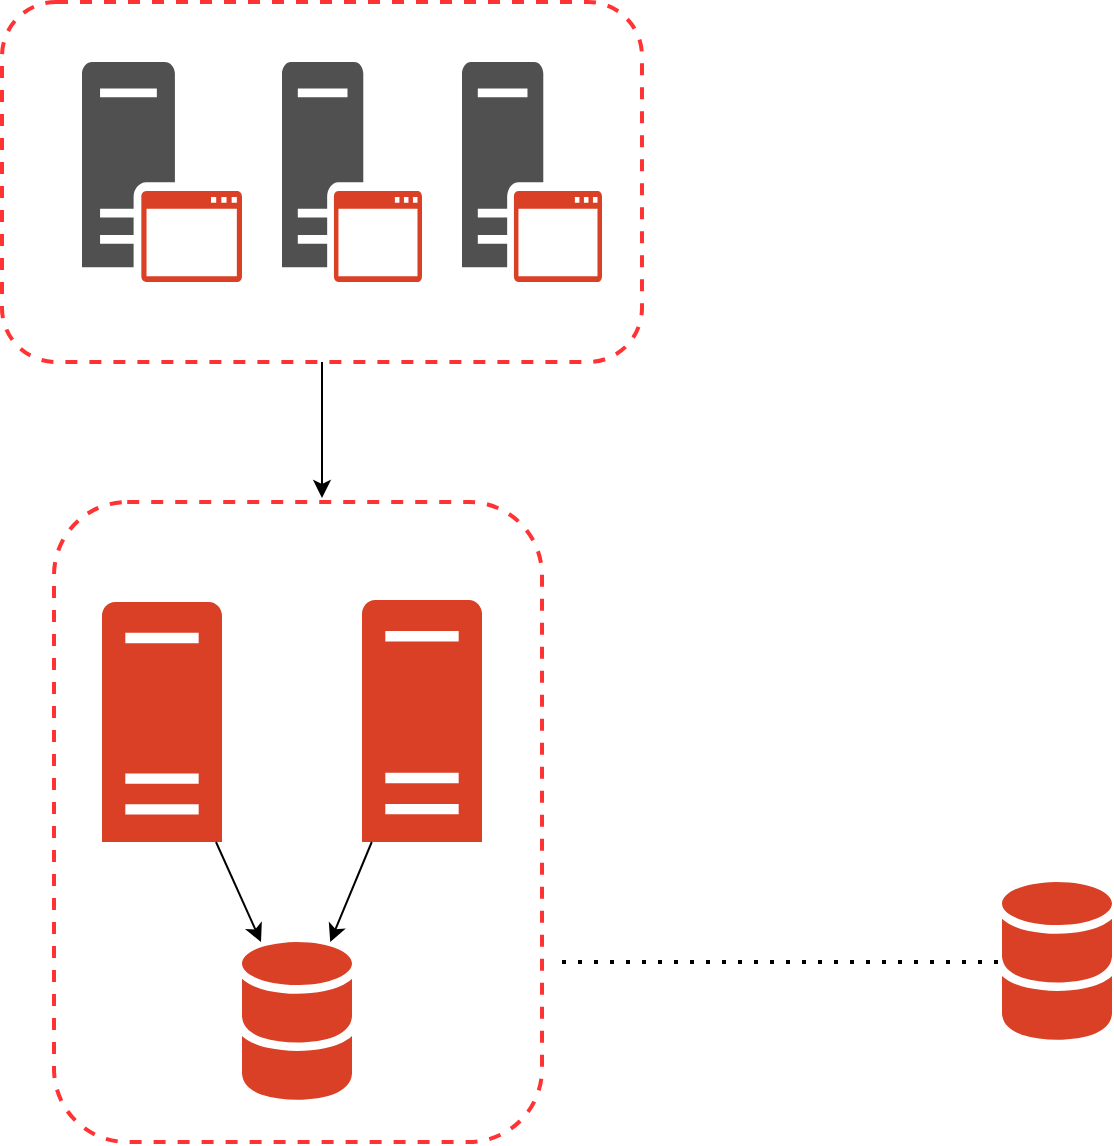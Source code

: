 <mxfile version="13.10.3" type="github">
  <diagram id="UF2JISPJcCN7phVnqitU" name="Page-1">
    <mxGraphModel dx="1422" dy="705" grid="1" gridSize="10" guides="1" tooltips="1" connect="1" arrows="1" fold="1" page="1" pageScale="1" pageWidth="827" pageHeight="1169" math="0" shadow="0">
      <root>
        <mxCell id="0" />
        <mxCell id="1" parent="0" />
        <mxCell id="WqKzCKCJgFLhh4M7YP5O-12" value="" style="rounded=1;whiteSpace=wrap;html=1;dashed=1;strokeWidth=2;strokeColor=#FF3333;" vertex="1" parent="1">
          <mxGeometry x="56" y="530" width="244" height="320" as="geometry" />
        </mxCell>
        <mxCell id="WqKzCKCJgFLhh4M7YP5O-13" value="" style="rounded=1;whiteSpace=wrap;html=1;dashed=1;strokeWidth=2;strokeColor=#FF3333;" vertex="1" parent="1">
          <mxGeometry x="30" y="280" width="320" height="180" as="geometry" />
        </mxCell>
        <mxCell id="WqKzCKCJgFLhh4M7YP5O-5" value="" style="shadow=0;dashed=0;html=1;strokeColor=none;labelPosition=center;verticalLabelPosition=bottom;verticalAlign=top;outlineConnect=0;align=center;shape=mxgraph.office.databases.database_mini_2;fillColor=#DA4026;" vertex="1" parent="1">
          <mxGeometry x="150" y="750" width="55" height="80" as="geometry" />
        </mxCell>
        <mxCell id="WqKzCKCJgFLhh4M7YP5O-7" value="" style="pointerEvents=1;shadow=0;dashed=0;html=1;strokeColor=none;fillColor=#505050;labelPosition=center;verticalLabelPosition=bottom;verticalAlign=top;outlineConnect=0;align=center;shape=mxgraph.office.servers.application_server_orange;" vertex="1" parent="1">
          <mxGeometry x="70" y="310" width="80" height="110" as="geometry" />
        </mxCell>
        <mxCell id="WqKzCKCJgFLhh4M7YP5O-8" value="" style="pointerEvents=1;shadow=0;dashed=0;html=1;strokeColor=none;fillColor=#505050;labelPosition=center;verticalLabelPosition=bottom;verticalAlign=top;outlineConnect=0;align=center;shape=mxgraph.office.servers.application_server_orange;" vertex="1" parent="1">
          <mxGeometry x="260" y="310" width="70" height="110" as="geometry" />
        </mxCell>
        <mxCell id="WqKzCKCJgFLhh4M7YP5O-9" value="" style="pointerEvents=1;shadow=0;dashed=0;html=1;strokeColor=none;fillColor=#505050;labelPosition=center;verticalLabelPosition=bottom;verticalAlign=top;outlineConnect=0;align=center;shape=mxgraph.office.servers.application_server_orange;" vertex="1" parent="1">
          <mxGeometry x="170" y="310" width="70" height="110" as="geometry" />
        </mxCell>
        <mxCell id="WqKzCKCJgFLhh4M7YP5O-21" value="" style="pointerEvents=1;shadow=0;dashed=0;html=1;strokeColor=none;labelPosition=center;verticalLabelPosition=bottom;verticalAlign=top;outlineConnect=0;align=center;shape=mxgraph.office.servers.server_generic;fillColor=#DA4026;" vertex="1" parent="1">
          <mxGeometry x="210" y="579" width="60" height="121" as="geometry" />
        </mxCell>
        <mxCell id="WqKzCKCJgFLhh4M7YP5O-22" value="" style="pointerEvents=1;shadow=0;dashed=0;html=1;strokeColor=none;labelPosition=center;verticalLabelPosition=bottom;verticalAlign=top;outlineConnect=0;align=center;shape=mxgraph.office.servers.server_generic;fillColor=#DA4026;" vertex="1" parent="1">
          <mxGeometry x="80" y="580" width="60" height="120" as="geometry" />
        </mxCell>
        <mxCell id="WqKzCKCJgFLhh4M7YP5O-25" value="" style="endArrow=classic;html=1;" edge="1" parent="1" source="WqKzCKCJgFLhh4M7YP5O-22" target="WqKzCKCJgFLhh4M7YP5O-5">
          <mxGeometry width="50" height="50" relative="1" as="geometry">
            <mxPoint x="390" y="540" as="sourcePoint" />
            <mxPoint x="440" y="490" as="targetPoint" />
          </mxGeometry>
        </mxCell>
        <mxCell id="WqKzCKCJgFLhh4M7YP5O-26" value="" style="endArrow=classic;html=1;" edge="1" parent="1" source="WqKzCKCJgFLhh4M7YP5O-21" target="WqKzCKCJgFLhh4M7YP5O-5">
          <mxGeometry width="50" height="50" relative="1" as="geometry">
            <mxPoint x="390" y="540" as="sourcePoint" />
            <mxPoint x="440" y="490" as="targetPoint" />
          </mxGeometry>
        </mxCell>
        <mxCell id="WqKzCKCJgFLhh4M7YP5O-27" value="" style="endArrow=classic;html=1;exitX=0.5;exitY=1;exitDx=0;exitDy=0;" edge="1" parent="1" source="WqKzCKCJgFLhh4M7YP5O-13">
          <mxGeometry width="50" height="50" relative="1" as="geometry">
            <mxPoint x="390" y="540" as="sourcePoint" />
            <mxPoint x="190" y="528" as="targetPoint" />
          </mxGeometry>
        </mxCell>
        <mxCell id="WqKzCKCJgFLhh4M7YP5O-32" value="" style="endArrow=none;dashed=1;html=1;dashPattern=1 3;strokeWidth=2;" edge="1" parent="1">
          <mxGeometry width="50" height="50" relative="1" as="geometry">
            <mxPoint x="310" y="760" as="sourcePoint" />
            <mxPoint x="530" y="760" as="targetPoint" />
          </mxGeometry>
        </mxCell>
        <mxCell id="WqKzCKCJgFLhh4M7YP5O-33" value="" style="shadow=0;dashed=0;html=1;strokeColor=none;labelPosition=center;verticalLabelPosition=bottom;verticalAlign=top;outlineConnect=0;align=center;shape=mxgraph.office.databases.database_mini_2;fillColor=#DA4026;" vertex="1" parent="1">
          <mxGeometry x="530" y="720" width="55" height="80" as="geometry" />
        </mxCell>
      </root>
    </mxGraphModel>
  </diagram>
</mxfile>
